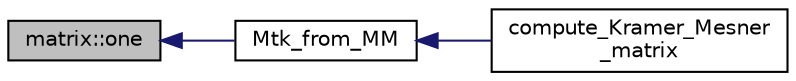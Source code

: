 digraph "matrix::one"
{
  edge [fontname="Helvetica",fontsize="10",labelfontname="Helvetica",labelfontsize="10"];
  node [fontname="Helvetica",fontsize="10",shape=record];
  rankdir="LR";
  Node1281 [label="matrix::one",height=0.2,width=0.4,color="black", fillcolor="grey75", style="filled", fontcolor="black"];
  Node1281 -> Node1282 [dir="back",color="midnightblue",fontsize="10",style="solid",fontname="Helvetica"];
  Node1282 [label="Mtk_from_MM",height=0.2,width=0.4,color="black", fillcolor="white", style="filled",URL="$d3/dfb/discreta__global_8_c.html#afeecbc8a2b22f56f2148e646622f0c1e"];
  Node1282 -> Node1283 [dir="back",color="midnightblue",fontsize="10",style="solid",fontname="Helvetica"];
  Node1283 [label="compute_Kramer_Mesner\l_matrix",height=0.2,width=0.4,color="black", fillcolor="white", style="filled",URL="$d3/dfb/discreta__global_8_c.html#a549beed551d022bee89ffa9f959ec9fb"];
}
